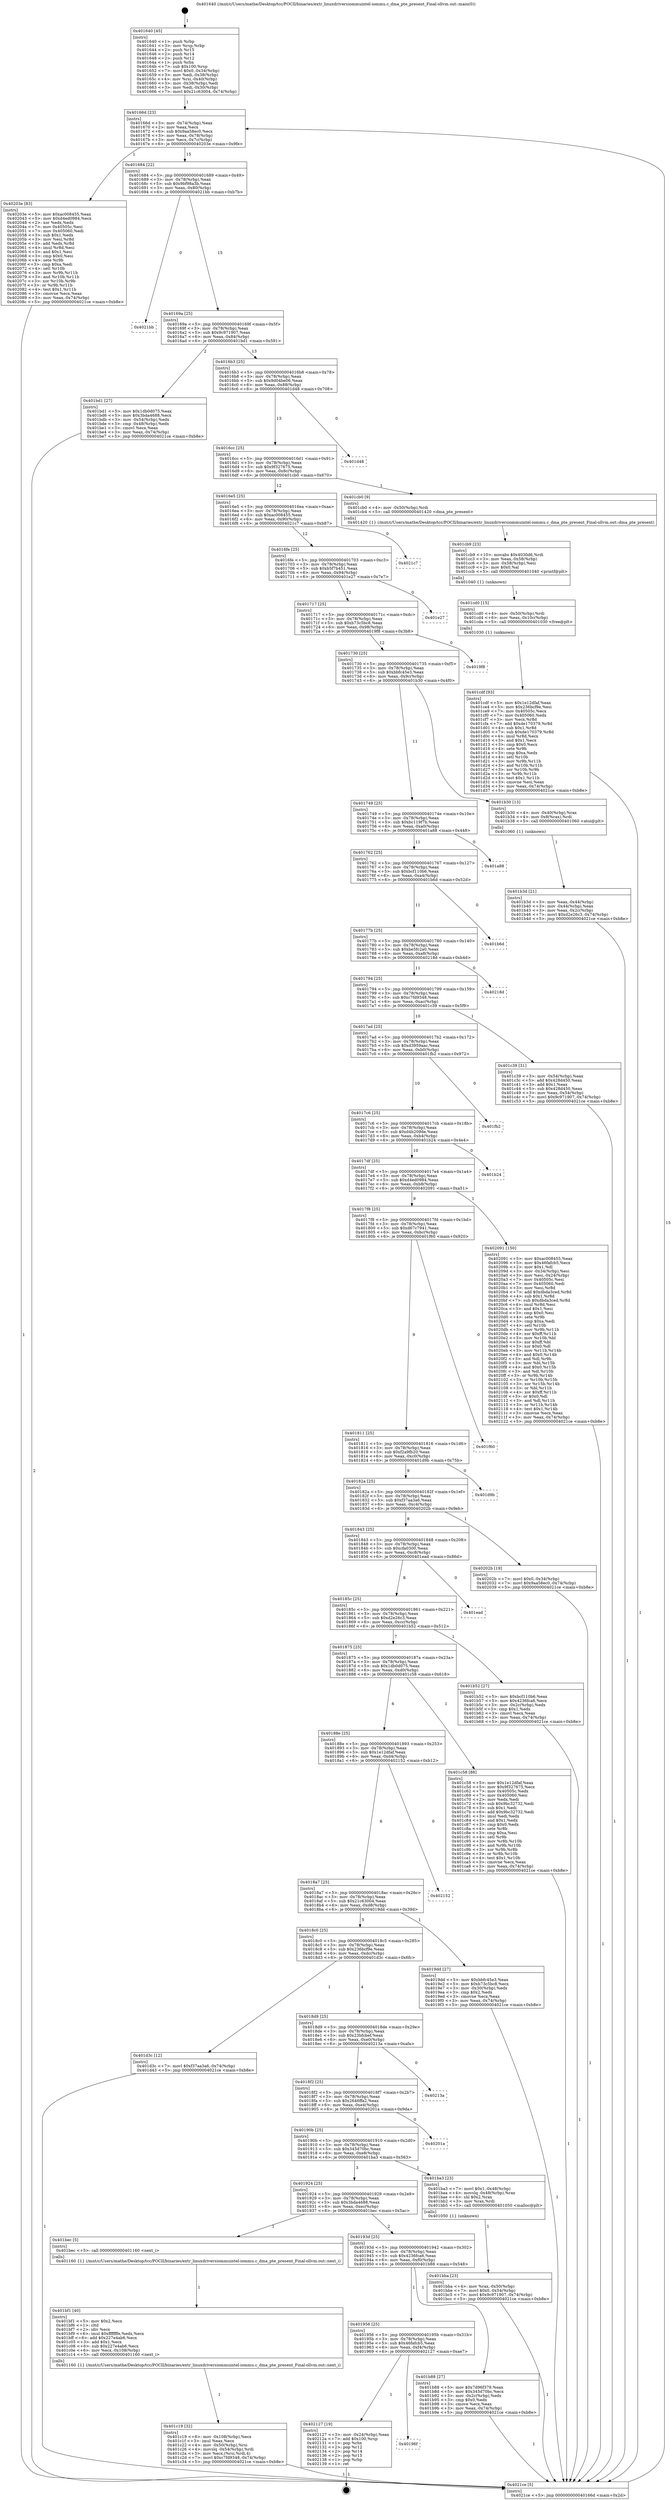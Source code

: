 digraph "0x401640" {
  label = "0x401640 (/mnt/c/Users/mathe/Desktop/tcc/POCII/binaries/extr_linuxdriversiommuintel-iommu.c_dma_pte_present_Final-ollvm.out::main(0))"
  labelloc = "t"
  node[shape=record]

  Entry [label="",width=0.3,height=0.3,shape=circle,fillcolor=black,style=filled]
  "0x40166d" [label="{
     0x40166d [23]\l
     | [instrs]\l
     &nbsp;&nbsp;0x40166d \<+3\>: mov -0x74(%rbp),%eax\l
     &nbsp;&nbsp;0x401670 \<+2\>: mov %eax,%ecx\l
     &nbsp;&nbsp;0x401672 \<+6\>: sub $0x9aa58ec0,%ecx\l
     &nbsp;&nbsp;0x401678 \<+3\>: mov %eax,-0x78(%rbp)\l
     &nbsp;&nbsp;0x40167b \<+3\>: mov %ecx,-0x7c(%rbp)\l
     &nbsp;&nbsp;0x40167e \<+6\>: je 000000000040203e \<main+0x9fe\>\l
  }"]
  "0x40203e" [label="{
     0x40203e [83]\l
     | [instrs]\l
     &nbsp;&nbsp;0x40203e \<+5\>: mov $0xac008455,%eax\l
     &nbsp;&nbsp;0x402043 \<+5\>: mov $0xd4ed0984,%ecx\l
     &nbsp;&nbsp;0x402048 \<+2\>: xor %edx,%edx\l
     &nbsp;&nbsp;0x40204a \<+7\>: mov 0x40505c,%esi\l
     &nbsp;&nbsp;0x402051 \<+7\>: mov 0x405060,%edi\l
     &nbsp;&nbsp;0x402058 \<+3\>: sub $0x1,%edx\l
     &nbsp;&nbsp;0x40205b \<+3\>: mov %esi,%r8d\l
     &nbsp;&nbsp;0x40205e \<+3\>: add %edx,%r8d\l
     &nbsp;&nbsp;0x402061 \<+4\>: imul %r8d,%esi\l
     &nbsp;&nbsp;0x402065 \<+3\>: and $0x1,%esi\l
     &nbsp;&nbsp;0x402068 \<+3\>: cmp $0x0,%esi\l
     &nbsp;&nbsp;0x40206b \<+4\>: sete %r9b\l
     &nbsp;&nbsp;0x40206f \<+3\>: cmp $0xa,%edi\l
     &nbsp;&nbsp;0x402072 \<+4\>: setl %r10b\l
     &nbsp;&nbsp;0x402076 \<+3\>: mov %r9b,%r11b\l
     &nbsp;&nbsp;0x402079 \<+3\>: and %r10b,%r11b\l
     &nbsp;&nbsp;0x40207c \<+3\>: xor %r10b,%r9b\l
     &nbsp;&nbsp;0x40207f \<+3\>: or %r9b,%r11b\l
     &nbsp;&nbsp;0x402082 \<+4\>: test $0x1,%r11b\l
     &nbsp;&nbsp;0x402086 \<+3\>: cmovne %ecx,%eax\l
     &nbsp;&nbsp;0x402089 \<+3\>: mov %eax,-0x74(%rbp)\l
     &nbsp;&nbsp;0x40208c \<+5\>: jmp 00000000004021ce \<main+0xb8e\>\l
  }"]
  "0x401684" [label="{
     0x401684 [22]\l
     | [instrs]\l
     &nbsp;&nbsp;0x401684 \<+5\>: jmp 0000000000401689 \<main+0x49\>\l
     &nbsp;&nbsp;0x401689 \<+3\>: mov -0x78(%rbp),%eax\l
     &nbsp;&nbsp;0x40168c \<+5\>: sub $0x9bf98a3b,%eax\l
     &nbsp;&nbsp;0x401691 \<+3\>: mov %eax,-0x80(%rbp)\l
     &nbsp;&nbsp;0x401694 \<+6\>: je 00000000004021bb \<main+0xb7b\>\l
  }"]
  Exit [label="",width=0.3,height=0.3,shape=circle,fillcolor=black,style=filled,peripheries=2]
  "0x4021bb" [label="{
     0x4021bb\l
  }", style=dashed]
  "0x40169a" [label="{
     0x40169a [25]\l
     | [instrs]\l
     &nbsp;&nbsp;0x40169a \<+5\>: jmp 000000000040169f \<main+0x5f\>\l
     &nbsp;&nbsp;0x40169f \<+3\>: mov -0x78(%rbp),%eax\l
     &nbsp;&nbsp;0x4016a2 \<+5\>: sub $0x9c971907,%eax\l
     &nbsp;&nbsp;0x4016a7 \<+6\>: mov %eax,-0x84(%rbp)\l
     &nbsp;&nbsp;0x4016ad \<+6\>: je 0000000000401bd1 \<main+0x591\>\l
  }"]
  "0x40196f" [label="{
     0x40196f\l
  }", style=dashed]
  "0x401bd1" [label="{
     0x401bd1 [27]\l
     | [instrs]\l
     &nbsp;&nbsp;0x401bd1 \<+5\>: mov $0x1db0d075,%eax\l
     &nbsp;&nbsp;0x401bd6 \<+5\>: mov $0x3bda4688,%ecx\l
     &nbsp;&nbsp;0x401bdb \<+3\>: mov -0x54(%rbp),%edx\l
     &nbsp;&nbsp;0x401bde \<+3\>: cmp -0x48(%rbp),%edx\l
     &nbsp;&nbsp;0x401be1 \<+3\>: cmovl %ecx,%eax\l
     &nbsp;&nbsp;0x401be4 \<+3\>: mov %eax,-0x74(%rbp)\l
     &nbsp;&nbsp;0x401be7 \<+5\>: jmp 00000000004021ce \<main+0xb8e\>\l
  }"]
  "0x4016b3" [label="{
     0x4016b3 [25]\l
     | [instrs]\l
     &nbsp;&nbsp;0x4016b3 \<+5\>: jmp 00000000004016b8 \<main+0x78\>\l
     &nbsp;&nbsp;0x4016b8 \<+3\>: mov -0x78(%rbp),%eax\l
     &nbsp;&nbsp;0x4016bb \<+5\>: sub $0x9d04be06,%eax\l
     &nbsp;&nbsp;0x4016c0 \<+6\>: mov %eax,-0x88(%rbp)\l
     &nbsp;&nbsp;0x4016c6 \<+6\>: je 0000000000401d48 \<main+0x708\>\l
  }"]
  "0x402127" [label="{
     0x402127 [19]\l
     | [instrs]\l
     &nbsp;&nbsp;0x402127 \<+3\>: mov -0x24(%rbp),%eax\l
     &nbsp;&nbsp;0x40212a \<+7\>: add $0x100,%rsp\l
     &nbsp;&nbsp;0x402131 \<+1\>: pop %rbx\l
     &nbsp;&nbsp;0x402132 \<+2\>: pop %r12\l
     &nbsp;&nbsp;0x402134 \<+2\>: pop %r14\l
     &nbsp;&nbsp;0x402136 \<+2\>: pop %r15\l
     &nbsp;&nbsp;0x402138 \<+1\>: pop %rbp\l
     &nbsp;&nbsp;0x402139 \<+1\>: ret\l
  }"]
  "0x401d48" [label="{
     0x401d48\l
  }", style=dashed]
  "0x4016cc" [label="{
     0x4016cc [25]\l
     | [instrs]\l
     &nbsp;&nbsp;0x4016cc \<+5\>: jmp 00000000004016d1 \<main+0x91\>\l
     &nbsp;&nbsp;0x4016d1 \<+3\>: mov -0x78(%rbp),%eax\l
     &nbsp;&nbsp;0x4016d4 \<+5\>: sub $0x9f327675,%eax\l
     &nbsp;&nbsp;0x4016d9 \<+6\>: mov %eax,-0x8c(%rbp)\l
     &nbsp;&nbsp;0x4016df \<+6\>: je 0000000000401cb0 \<main+0x670\>\l
  }"]
  "0x401cdf" [label="{
     0x401cdf [93]\l
     | [instrs]\l
     &nbsp;&nbsp;0x401cdf \<+5\>: mov $0x1e12dfaf,%eax\l
     &nbsp;&nbsp;0x401ce4 \<+5\>: mov $0x236bcf9e,%esi\l
     &nbsp;&nbsp;0x401ce9 \<+7\>: mov 0x40505c,%ecx\l
     &nbsp;&nbsp;0x401cf0 \<+7\>: mov 0x405060,%edx\l
     &nbsp;&nbsp;0x401cf7 \<+3\>: mov %ecx,%r8d\l
     &nbsp;&nbsp;0x401cfa \<+7\>: add $0xde170379,%r8d\l
     &nbsp;&nbsp;0x401d01 \<+4\>: sub $0x1,%r8d\l
     &nbsp;&nbsp;0x401d05 \<+7\>: sub $0xde170379,%r8d\l
     &nbsp;&nbsp;0x401d0c \<+4\>: imul %r8d,%ecx\l
     &nbsp;&nbsp;0x401d10 \<+3\>: and $0x1,%ecx\l
     &nbsp;&nbsp;0x401d13 \<+3\>: cmp $0x0,%ecx\l
     &nbsp;&nbsp;0x401d16 \<+4\>: sete %r9b\l
     &nbsp;&nbsp;0x401d1a \<+3\>: cmp $0xa,%edx\l
     &nbsp;&nbsp;0x401d1d \<+4\>: setl %r10b\l
     &nbsp;&nbsp;0x401d21 \<+3\>: mov %r9b,%r11b\l
     &nbsp;&nbsp;0x401d24 \<+3\>: and %r10b,%r11b\l
     &nbsp;&nbsp;0x401d27 \<+3\>: xor %r10b,%r9b\l
     &nbsp;&nbsp;0x401d2a \<+3\>: or %r9b,%r11b\l
     &nbsp;&nbsp;0x401d2d \<+4\>: test $0x1,%r11b\l
     &nbsp;&nbsp;0x401d31 \<+3\>: cmovne %esi,%eax\l
     &nbsp;&nbsp;0x401d34 \<+3\>: mov %eax,-0x74(%rbp)\l
     &nbsp;&nbsp;0x401d37 \<+5\>: jmp 00000000004021ce \<main+0xb8e\>\l
  }"]
  "0x401cb0" [label="{
     0x401cb0 [9]\l
     | [instrs]\l
     &nbsp;&nbsp;0x401cb0 \<+4\>: mov -0x50(%rbp),%rdi\l
     &nbsp;&nbsp;0x401cb4 \<+5\>: call 0000000000401420 \<dma_pte_present\>\l
     | [calls]\l
     &nbsp;&nbsp;0x401420 \{1\} (/mnt/c/Users/mathe/Desktop/tcc/POCII/binaries/extr_linuxdriversiommuintel-iommu.c_dma_pte_present_Final-ollvm.out::dma_pte_present)\l
  }"]
  "0x4016e5" [label="{
     0x4016e5 [25]\l
     | [instrs]\l
     &nbsp;&nbsp;0x4016e5 \<+5\>: jmp 00000000004016ea \<main+0xaa\>\l
     &nbsp;&nbsp;0x4016ea \<+3\>: mov -0x78(%rbp),%eax\l
     &nbsp;&nbsp;0x4016ed \<+5\>: sub $0xac008455,%eax\l
     &nbsp;&nbsp;0x4016f2 \<+6\>: mov %eax,-0x90(%rbp)\l
     &nbsp;&nbsp;0x4016f8 \<+6\>: je 00000000004021c7 \<main+0xb87\>\l
  }"]
  "0x401cd0" [label="{
     0x401cd0 [15]\l
     | [instrs]\l
     &nbsp;&nbsp;0x401cd0 \<+4\>: mov -0x50(%rbp),%rdi\l
     &nbsp;&nbsp;0x401cd4 \<+6\>: mov %eax,-0x10c(%rbp)\l
     &nbsp;&nbsp;0x401cda \<+5\>: call 0000000000401030 \<free@plt\>\l
     | [calls]\l
     &nbsp;&nbsp;0x401030 \{1\} (unknown)\l
  }"]
  "0x4021c7" [label="{
     0x4021c7\l
  }", style=dashed]
  "0x4016fe" [label="{
     0x4016fe [25]\l
     | [instrs]\l
     &nbsp;&nbsp;0x4016fe \<+5\>: jmp 0000000000401703 \<main+0xc3\>\l
     &nbsp;&nbsp;0x401703 \<+3\>: mov -0x78(%rbp),%eax\l
     &nbsp;&nbsp;0x401706 \<+5\>: sub $0xb5f7b451,%eax\l
     &nbsp;&nbsp;0x40170b \<+6\>: mov %eax,-0x94(%rbp)\l
     &nbsp;&nbsp;0x401711 \<+6\>: je 0000000000401e27 \<main+0x7e7\>\l
  }"]
  "0x401cb9" [label="{
     0x401cb9 [23]\l
     | [instrs]\l
     &nbsp;&nbsp;0x401cb9 \<+10\>: movabs $0x4030d6,%rdi\l
     &nbsp;&nbsp;0x401cc3 \<+3\>: mov %eax,-0x58(%rbp)\l
     &nbsp;&nbsp;0x401cc6 \<+3\>: mov -0x58(%rbp),%esi\l
     &nbsp;&nbsp;0x401cc9 \<+2\>: mov $0x0,%al\l
     &nbsp;&nbsp;0x401ccb \<+5\>: call 0000000000401040 \<printf@plt\>\l
     | [calls]\l
     &nbsp;&nbsp;0x401040 \{1\} (unknown)\l
  }"]
  "0x401e27" [label="{
     0x401e27\l
  }", style=dashed]
  "0x401717" [label="{
     0x401717 [25]\l
     | [instrs]\l
     &nbsp;&nbsp;0x401717 \<+5\>: jmp 000000000040171c \<main+0xdc\>\l
     &nbsp;&nbsp;0x40171c \<+3\>: mov -0x78(%rbp),%eax\l
     &nbsp;&nbsp;0x40171f \<+5\>: sub $0xb73c5bc8,%eax\l
     &nbsp;&nbsp;0x401724 \<+6\>: mov %eax,-0x98(%rbp)\l
     &nbsp;&nbsp;0x40172a \<+6\>: je 00000000004019f8 \<main+0x3b8\>\l
  }"]
  "0x401c19" [label="{
     0x401c19 [32]\l
     | [instrs]\l
     &nbsp;&nbsp;0x401c19 \<+6\>: mov -0x108(%rbp),%ecx\l
     &nbsp;&nbsp;0x401c1f \<+3\>: imul %eax,%ecx\l
     &nbsp;&nbsp;0x401c22 \<+4\>: mov -0x50(%rbp),%rsi\l
     &nbsp;&nbsp;0x401c26 \<+4\>: movslq -0x54(%rbp),%rdi\l
     &nbsp;&nbsp;0x401c2a \<+3\>: mov %ecx,(%rsi,%rdi,4)\l
     &nbsp;&nbsp;0x401c2d \<+7\>: movl $0xc7fd9348,-0x74(%rbp)\l
     &nbsp;&nbsp;0x401c34 \<+5\>: jmp 00000000004021ce \<main+0xb8e\>\l
  }"]
  "0x4019f8" [label="{
     0x4019f8\l
  }", style=dashed]
  "0x401730" [label="{
     0x401730 [25]\l
     | [instrs]\l
     &nbsp;&nbsp;0x401730 \<+5\>: jmp 0000000000401735 \<main+0xf5\>\l
     &nbsp;&nbsp;0x401735 \<+3\>: mov -0x78(%rbp),%eax\l
     &nbsp;&nbsp;0x401738 \<+5\>: sub $0xbbfc45e3,%eax\l
     &nbsp;&nbsp;0x40173d \<+6\>: mov %eax,-0x9c(%rbp)\l
     &nbsp;&nbsp;0x401743 \<+6\>: je 0000000000401b30 \<main+0x4f0\>\l
  }"]
  "0x401bf1" [label="{
     0x401bf1 [40]\l
     | [instrs]\l
     &nbsp;&nbsp;0x401bf1 \<+5\>: mov $0x2,%ecx\l
     &nbsp;&nbsp;0x401bf6 \<+1\>: cltd\l
     &nbsp;&nbsp;0x401bf7 \<+2\>: idiv %ecx\l
     &nbsp;&nbsp;0x401bf9 \<+6\>: imul $0xfffffffe,%edx,%ecx\l
     &nbsp;&nbsp;0x401bff \<+6\>: add $0x227e4ab6,%ecx\l
     &nbsp;&nbsp;0x401c05 \<+3\>: add $0x1,%ecx\l
     &nbsp;&nbsp;0x401c08 \<+6\>: sub $0x227e4ab6,%ecx\l
     &nbsp;&nbsp;0x401c0e \<+6\>: mov %ecx,-0x108(%rbp)\l
     &nbsp;&nbsp;0x401c14 \<+5\>: call 0000000000401160 \<next_i\>\l
     | [calls]\l
     &nbsp;&nbsp;0x401160 \{1\} (/mnt/c/Users/mathe/Desktop/tcc/POCII/binaries/extr_linuxdriversiommuintel-iommu.c_dma_pte_present_Final-ollvm.out::next_i)\l
  }"]
  "0x401b30" [label="{
     0x401b30 [13]\l
     | [instrs]\l
     &nbsp;&nbsp;0x401b30 \<+4\>: mov -0x40(%rbp),%rax\l
     &nbsp;&nbsp;0x401b34 \<+4\>: mov 0x8(%rax),%rdi\l
     &nbsp;&nbsp;0x401b38 \<+5\>: call 0000000000401060 \<atoi@plt\>\l
     | [calls]\l
     &nbsp;&nbsp;0x401060 \{1\} (unknown)\l
  }"]
  "0x401749" [label="{
     0x401749 [25]\l
     | [instrs]\l
     &nbsp;&nbsp;0x401749 \<+5\>: jmp 000000000040174e \<main+0x10e\>\l
     &nbsp;&nbsp;0x40174e \<+3\>: mov -0x78(%rbp),%eax\l
     &nbsp;&nbsp;0x401751 \<+5\>: sub $0xbc119f7b,%eax\l
     &nbsp;&nbsp;0x401756 \<+6\>: mov %eax,-0xa0(%rbp)\l
     &nbsp;&nbsp;0x40175c \<+6\>: je 0000000000401a88 \<main+0x448\>\l
  }"]
  "0x401bba" [label="{
     0x401bba [23]\l
     | [instrs]\l
     &nbsp;&nbsp;0x401bba \<+4\>: mov %rax,-0x50(%rbp)\l
     &nbsp;&nbsp;0x401bbe \<+7\>: movl $0x0,-0x54(%rbp)\l
     &nbsp;&nbsp;0x401bc5 \<+7\>: movl $0x9c971907,-0x74(%rbp)\l
     &nbsp;&nbsp;0x401bcc \<+5\>: jmp 00000000004021ce \<main+0xb8e\>\l
  }"]
  "0x401a88" [label="{
     0x401a88\l
  }", style=dashed]
  "0x401762" [label="{
     0x401762 [25]\l
     | [instrs]\l
     &nbsp;&nbsp;0x401762 \<+5\>: jmp 0000000000401767 \<main+0x127\>\l
     &nbsp;&nbsp;0x401767 \<+3\>: mov -0x78(%rbp),%eax\l
     &nbsp;&nbsp;0x40176a \<+5\>: sub $0xbcf110b6,%eax\l
     &nbsp;&nbsp;0x40176f \<+6\>: mov %eax,-0xa4(%rbp)\l
     &nbsp;&nbsp;0x401775 \<+6\>: je 0000000000401b6d \<main+0x52d\>\l
  }"]
  "0x401956" [label="{
     0x401956 [25]\l
     | [instrs]\l
     &nbsp;&nbsp;0x401956 \<+5\>: jmp 000000000040195b \<main+0x31b\>\l
     &nbsp;&nbsp;0x40195b \<+3\>: mov -0x78(%rbp),%eax\l
     &nbsp;&nbsp;0x40195e \<+5\>: sub $0x46fafcb5,%eax\l
     &nbsp;&nbsp;0x401963 \<+6\>: mov %eax,-0xf4(%rbp)\l
     &nbsp;&nbsp;0x401969 \<+6\>: je 0000000000402127 \<main+0xae7\>\l
  }"]
  "0x401b6d" [label="{
     0x401b6d\l
  }", style=dashed]
  "0x40177b" [label="{
     0x40177b [25]\l
     | [instrs]\l
     &nbsp;&nbsp;0x40177b \<+5\>: jmp 0000000000401780 \<main+0x140\>\l
     &nbsp;&nbsp;0x401780 \<+3\>: mov -0x78(%rbp),%eax\l
     &nbsp;&nbsp;0x401783 \<+5\>: sub $0xbe5fc2a0,%eax\l
     &nbsp;&nbsp;0x401788 \<+6\>: mov %eax,-0xa8(%rbp)\l
     &nbsp;&nbsp;0x40178e \<+6\>: je 000000000040218d \<main+0xb4d\>\l
  }"]
  "0x401b88" [label="{
     0x401b88 [27]\l
     | [instrs]\l
     &nbsp;&nbsp;0x401b88 \<+5\>: mov $0x7d96f379,%eax\l
     &nbsp;&nbsp;0x401b8d \<+5\>: mov $0x345d70bc,%ecx\l
     &nbsp;&nbsp;0x401b92 \<+3\>: mov -0x2c(%rbp),%edx\l
     &nbsp;&nbsp;0x401b95 \<+3\>: cmp $0x0,%edx\l
     &nbsp;&nbsp;0x401b98 \<+3\>: cmove %ecx,%eax\l
     &nbsp;&nbsp;0x401b9b \<+3\>: mov %eax,-0x74(%rbp)\l
     &nbsp;&nbsp;0x401b9e \<+5\>: jmp 00000000004021ce \<main+0xb8e\>\l
  }"]
  "0x40218d" [label="{
     0x40218d\l
  }", style=dashed]
  "0x401794" [label="{
     0x401794 [25]\l
     | [instrs]\l
     &nbsp;&nbsp;0x401794 \<+5\>: jmp 0000000000401799 \<main+0x159\>\l
     &nbsp;&nbsp;0x401799 \<+3\>: mov -0x78(%rbp),%eax\l
     &nbsp;&nbsp;0x40179c \<+5\>: sub $0xc7fd9348,%eax\l
     &nbsp;&nbsp;0x4017a1 \<+6\>: mov %eax,-0xac(%rbp)\l
     &nbsp;&nbsp;0x4017a7 \<+6\>: je 0000000000401c39 \<main+0x5f9\>\l
  }"]
  "0x40193d" [label="{
     0x40193d [25]\l
     | [instrs]\l
     &nbsp;&nbsp;0x40193d \<+5\>: jmp 0000000000401942 \<main+0x302\>\l
     &nbsp;&nbsp;0x401942 \<+3\>: mov -0x78(%rbp),%eax\l
     &nbsp;&nbsp;0x401945 \<+5\>: sub $0x4236fca6,%eax\l
     &nbsp;&nbsp;0x40194a \<+6\>: mov %eax,-0xf0(%rbp)\l
     &nbsp;&nbsp;0x401950 \<+6\>: je 0000000000401b88 \<main+0x548\>\l
  }"]
  "0x401c39" [label="{
     0x401c39 [31]\l
     | [instrs]\l
     &nbsp;&nbsp;0x401c39 \<+3\>: mov -0x54(%rbp),%eax\l
     &nbsp;&nbsp;0x401c3c \<+5\>: add $0x428d450,%eax\l
     &nbsp;&nbsp;0x401c41 \<+3\>: add $0x1,%eax\l
     &nbsp;&nbsp;0x401c44 \<+5\>: sub $0x428d450,%eax\l
     &nbsp;&nbsp;0x401c49 \<+3\>: mov %eax,-0x54(%rbp)\l
     &nbsp;&nbsp;0x401c4c \<+7\>: movl $0x9c971907,-0x74(%rbp)\l
     &nbsp;&nbsp;0x401c53 \<+5\>: jmp 00000000004021ce \<main+0xb8e\>\l
  }"]
  "0x4017ad" [label="{
     0x4017ad [25]\l
     | [instrs]\l
     &nbsp;&nbsp;0x4017ad \<+5\>: jmp 00000000004017b2 \<main+0x172\>\l
     &nbsp;&nbsp;0x4017b2 \<+3\>: mov -0x78(%rbp),%eax\l
     &nbsp;&nbsp;0x4017b5 \<+5\>: sub $0xd3959aac,%eax\l
     &nbsp;&nbsp;0x4017ba \<+6\>: mov %eax,-0xb0(%rbp)\l
     &nbsp;&nbsp;0x4017c0 \<+6\>: je 0000000000401fb2 \<main+0x972\>\l
  }"]
  "0x401bec" [label="{
     0x401bec [5]\l
     | [instrs]\l
     &nbsp;&nbsp;0x401bec \<+5\>: call 0000000000401160 \<next_i\>\l
     | [calls]\l
     &nbsp;&nbsp;0x401160 \{1\} (/mnt/c/Users/mathe/Desktop/tcc/POCII/binaries/extr_linuxdriversiommuintel-iommu.c_dma_pte_present_Final-ollvm.out::next_i)\l
  }"]
  "0x401fb2" [label="{
     0x401fb2\l
  }", style=dashed]
  "0x4017c6" [label="{
     0x4017c6 [25]\l
     | [instrs]\l
     &nbsp;&nbsp;0x4017c6 \<+5\>: jmp 00000000004017cb \<main+0x18b\>\l
     &nbsp;&nbsp;0x4017cb \<+3\>: mov -0x78(%rbp),%eax\l
     &nbsp;&nbsp;0x4017ce \<+5\>: sub $0xd4b209de,%eax\l
     &nbsp;&nbsp;0x4017d3 \<+6\>: mov %eax,-0xb4(%rbp)\l
     &nbsp;&nbsp;0x4017d9 \<+6\>: je 0000000000401b24 \<main+0x4e4\>\l
  }"]
  "0x401924" [label="{
     0x401924 [25]\l
     | [instrs]\l
     &nbsp;&nbsp;0x401924 \<+5\>: jmp 0000000000401929 \<main+0x2e9\>\l
     &nbsp;&nbsp;0x401929 \<+3\>: mov -0x78(%rbp),%eax\l
     &nbsp;&nbsp;0x40192c \<+5\>: sub $0x3bda4688,%eax\l
     &nbsp;&nbsp;0x401931 \<+6\>: mov %eax,-0xec(%rbp)\l
     &nbsp;&nbsp;0x401937 \<+6\>: je 0000000000401bec \<main+0x5ac\>\l
  }"]
  "0x401b24" [label="{
     0x401b24\l
  }", style=dashed]
  "0x4017df" [label="{
     0x4017df [25]\l
     | [instrs]\l
     &nbsp;&nbsp;0x4017df \<+5\>: jmp 00000000004017e4 \<main+0x1a4\>\l
     &nbsp;&nbsp;0x4017e4 \<+3\>: mov -0x78(%rbp),%eax\l
     &nbsp;&nbsp;0x4017e7 \<+5\>: sub $0xd4ed0984,%eax\l
     &nbsp;&nbsp;0x4017ec \<+6\>: mov %eax,-0xb8(%rbp)\l
     &nbsp;&nbsp;0x4017f2 \<+6\>: je 0000000000402091 \<main+0xa51\>\l
  }"]
  "0x401ba3" [label="{
     0x401ba3 [23]\l
     | [instrs]\l
     &nbsp;&nbsp;0x401ba3 \<+7\>: movl $0x1,-0x48(%rbp)\l
     &nbsp;&nbsp;0x401baa \<+4\>: movslq -0x48(%rbp),%rax\l
     &nbsp;&nbsp;0x401bae \<+4\>: shl $0x2,%rax\l
     &nbsp;&nbsp;0x401bb2 \<+3\>: mov %rax,%rdi\l
     &nbsp;&nbsp;0x401bb5 \<+5\>: call 0000000000401050 \<malloc@plt\>\l
     | [calls]\l
     &nbsp;&nbsp;0x401050 \{1\} (unknown)\l
  }"]
  "0x402091" [label="{
     0x402091 [150]\l
     | [instrs]\l
     &nbsp;&nbsp;0x402091 \<+5\>: mov $0xac008455,%eax\l
     &nbsp;&nbsp;0x402096 \<+5\>: mov $0x46fafcb5,%ecx\l
     &nbsp;&nbsp;0x40209b \<+2\>: mov $0x1,%dl\l
     &nbsp;&nbsp;0x40209d \<+3\>: mov -0x34(%rbp),%esi\l
     &nbsp;&nbsp;0x4020a0 \<+3\>: mov %esi,-0x24(%rbp)\l
     &nbsp;&nbsp;0x4020a3 \<+7\>: mov 0x40505c,%esi\l
     &nbsp;&nbsp;0x4020aa \<+7\>: mov 0x405060,%edi\l
     &nbsp;&nbsp;0x4020b1 \<+3\>: mov %esi,%r8d\l
     &nbsp;&nbsp;0x4020b4 \<+7\>: add $0xdbda3ced,%r8d\l
     &nbsp;&nbsp;0x4020bb \<+4\>: sub $0x1,%r8d\l
     &nbsp;&nbsp;0x4020bf \<+7\>: sub $0xdbda3ced,%r8d\l
     &nbsp;&nbsp;0x4020c6 \<+4\>: imul %r8d,%esi\l
     &nbsp;&nbsp;0x4020ca \<+3\>: and $0x1,%esi\l
     &nbsp;&nbsp;0x4020cd \<+3\>: cmp $0x0,%esi\l
     &nbsp;&nbsp;0x4020d0 \<+4\>: sete %r9b\l
     &nbsp;&nbsp;0x4020d4 \<+3\>: cmp $0xa,%edi\l
     &nbsp;&nbsp;0x4020d7 \<+4\>: setl %r10b\l
     &nbsp;&nbsp;0x4020db \<+3\>: mov %r9b,%r11b\l
     &nbsp;&nbsp;0x4020de \<+4\>: xor $0xff,%r11b\l
     &nbsp;&nbsp;0x4020e2 \<+3\>: mov %r10b,%bl\l
     &nbsp;&nbsp;0x4020e5 \<+3\>: xor $0xff,%bl\l
     &nbsp;&nbsp;0x4020e8 \<+3\>: xor $0x0,%dl\l
     &nbsp;&nbsp;0x4020eb \<+3\>: mov %r11b,%r14b\l
     &nbsp;&nbsp;0x4020ee \<+4\>: and $0x0,%r14b\l
     &nbsp;&nbsp;0x4020f2 \<+3\>: and %dl,%r9b\l
     &nbsp;&nbsp;0x4020f5 \<+3\>: mov %bl,%r15b\l
     &nbsp;&nbsp;0x4020f8 \<+4\>: and $0x0,%r15b\l
     &nbsp;&nbsp;0x4020fc \<+3\>: and %dl,%r10b\l
     &nbsp;&nbsp;0x4020ff \<+3\>: or %r9b,%r14b\l
     &nbsp;&nbsp;0x402102 \<+3\>: or %r10b,%r15b\l
     &nbsp;&nbsp;0x402105 \<+3\>: xor %r15b,%r14b\l
     &nbsp;&nbsp;0x402108 \<+3\>: or %bl,%r11b\l
     &nbsp;&nbsp;0x40210b \<+4\>: xor $0xff,%r11b\l
     &nbsp;&nbsp;0x40210f \<+3\>: or $0x0,%dl\l
     &nbsp;&nbsp;0x402112 \<+3\>: and %dl,%r11b\l
     &nbsp;&nbsp;0x402115 \<+3\>: or %r11b,%r14b\l
     &nbsp;&nbsp;0x402118 \<+4\>: test $0x1,%r14b\l
     &nbsp;&nbsp;0x40211c \<+3\>: cmovne %ecx,%eax\l
     &nbsp;&nbsp;0x40211f \<+3\>: mov %eax,-0x74(%rbp)\l
     &nbsp;&nbsp;0x402122 \<+5\>: jmp 00000000004021ce \<main+0xb8e\>\l
  }"]
  "0x4017f8" [label="{
     0x4017f8 [25]\l
     | [instrs]\l
     &nbsp;&nbsp;0x4017f8 \<+5\>: jmp 00000000004017fd \<main+0x1bd\>\l
     &nbsp;&nbsp;0x4017fd \<+3\>: mov -0x78(%rbp),%eax\l
     &nbsp;&nbsp;0x401800 \<+5\>: sub $0xd67c7941,%eax\l
     &nbsp;&nbsp;0x401805 \<+6\>: mov %eax,-0xbc(%rbp)\l
     &nbsp;&nbsp;0x40180b \<+6\>: je 0000000000401f60 \<main+0x920\>\l
  }"]
  "0x40190b" [label="{
     0x40190b [25]\l
     | [instrs]\l
     &nbsp;&nbsp;0x40190b \<+5\>: jmp 0000000000401910 \<main+0x2d0\>\l
     &nbsp;&nbsp;0x401910 \<+3\>: mov -0x78(%rbp),%eax\l
     &nbsp;&nbsp;0x401913 \<+5\>: sub $0x345d70bc,%eax\l
     &nbsp;&nbsp;0x401918 \<+6\>: mov %eax,-0xe8(%rbp)\l
     &nbsp;&nbsp;0x40191e \<+6\>: je 0000000000401ba3 \<main+0x563\>\l
  }"]
  "0x401f60" [label="{
     0x401f60\l
  }", style=dashed]
  "0x401811" [label="{
     0x401811 [25]\l
     | [instrs]\l
     &nbsp;&nbsp;0x401811 \<+5\>: jmp 0000000000401816 \<main+0x1d6\>\l
     &nbsp;&nbsp;0x401816 \<+3\>: mov -0x78(%rbp),%eax\l
     &nbsp;&nbsp;0x401819 \<+5\>: sub $0xf2a9fb20,%eax\l
     &nbsp;&nbsp;0x40181e \<+6\>: mov %eax,-0xc0(%rbp)\l
     &nbsp;&nbsp;0x401824 \<+6\>: je 0000000000401d9b \<main+0x75b\>\l
  }"]
  "0x40201a" [label="{
     0x40201a\l
  }", style=dashed]
  "0x401d9b" [label="{
     0x401d9b\l
  }", style=dashed]
  "0x40182a" [label="{
     0x40182a [25]\l
     | [instrs]\l
     &nbsp;&nbsp;0x40182a \<+5\>: jmp 000000000040182f \<main+0x1ef\>\l
     &nbsp;&nbsp;0x40182f \<+3\>: mov -0x78(%rbp),%eax\l
     &nbsp;&nbsp;0x401832 \<+5\>: sub $0xf37aa3a6,%eax\l
     &nbsp;&nbsp;0x401837 \<+6\>: mov %eax,-0xc4(%rbp)\l
     &nbsp;&nbsp;0x40183d \<+6\>: je 000000000040202b \<main+0x9eb\>\l
  }"]
  "0x4018f2" [label="{
     0x4018f2 [25]\l
     | [instrs]\l
     &nbsp;&nbsp;0x4018f2 \<+5\>: jmp 00000000004018f7 \<main+0x2b7\>\l
     &nbsp;&nbsp;0x4018f7 \<+3\>: mov -0x78(%rbp),%eax\l
     &nbsp;&nbsp;0x4018fa \<+5\>: sub $0x2646ffa2,%eax\l
     &nbsp;&nbsp;0x4018ff \<+6\>: mov %eax,-0xe4(%rbp)\l
     &nbsp;&nbsp;0x401905 \<+6\>: je 000000000040201a \<main+0x9da\>\l
  }"]
  "0x40202b" [label="{
     0x40202b [19]\l
     | [instrs]\l
     &nbsp;&nbsp;0x40202b \<+7\>: movl $0x0,-0x34(%rbp)\l
     &nbsp;&nbsp;0x402032 \<+7\>: movl $0x9aa58ec0,-0x74(%rbp)\l
     &nbsp;&nbsp;0x402039 \<+5\>: jmp 00000000004021ce \<main+0xb8e\>\l
  }"]
  "0x401843" [label="{
     0x401843 [25]\l
     | [instrs]\l
     &nbsp;&nbsp;0x401843 \<+5\>: jmp 0000000000401848 \<main+0x208\>\l
     &nbsp;&nbsp;0x401848 \<+3\>: mov -0x78(%rbp),%eax\l
     &nbsp;&nbsp;0x40184b \<+5\>: sub $0xcfa0300,%eax\l
     &nbsp;&nbsp;0x401850 \<+6\>: mov %eax,-0xc8(%rbp)\l
     &nbsp;&nbsp;0x401856 \<+6\>: je 0000000000401ead \<main+0x86d\>\l
  }"]
  "0x40213a" [label="{
     0x40213a\l
  }", style=dashed]
  "0x401ead" [label="{
     0x401ead\l
  }", style=dashed]
  "0x40185c" [label="{
     0x40185c [25]\l
     | [instrs]\l
     &nbsp;&nbsp;0x40185c \<+5\>: jmp 0000000000401861 \<main+0x221\>\l
     &nbsp;&nbsp;0x401861 \<+3\>: mov -0x78(%rbp),%eax\l
     &nbsp;&nbsp;0x401864 \<+5\>: sub $0xd2e26c3,%eax\l
     &nbsp;&nbsp;0x401869 \<+6\>: mov %eax,-0xcc(%rbp)\l
     &nbsp;&nbsp;0x40186f \<+6\>: je 0000000000401b52 \<main+0x512\>\l
  }"]
  "0x4018d9" [label="{
     0x4018d9 [25]\l
     | [instrs]\l
     &nbsp;&nbsp;0x4018d9 \<+5\>: jmp 00000000004018de \<main+0x29e\>\l
     &nbsp;&nbsp;0x4018de \<+3\>: mov -0x78(%rbp),%eax\l
     &nbsp;&nbsp;0x4018e1 \<+5\>: sub $0x23bfcbef,%eax\l
     &nbsp;&nbsp;0x4018e6 \<+6\>: mov %eax,-0xe0(%rbp)\l
     &nbsp;&nbsp;0x4018ec \<+6\>: je 000000000040213a \<main+0xafa\>\l
  }"]
  "0x401b52" [label="{
     0x401b52 [27]\l
     | [instrs]\l
     &nbsp;&nbsp;0x401b52 \<+5\>: mov $0xbcf110b6,%eax\l
     &nbsp;&nbsp;0x401b57 \<+5\>: mov $0x4236fca6,%ecx\l
     &nbsp;&nbsp;0x401b5c \<+3\>: mov -0x2c(%rbp),%edx\l
     &nbsp;&nbsp;0x401b5f \<+3\>: cmp $0x1,%edx\l
     &nbsp;&nbsp;0x401b62 \<+3\>: cmovl %ecx,%eax\l
     &nbsp;&nbsp;0x401b65 \<+3\>: mov %eax,-0x74(%rbp)\l
     &nbsp;&nbsp;0x401b68 \<+5\>: jmp 00000000004021ce \<main+0xb8e\>\l
  }"]
  "0x401875" [label="{
     0x401875 [25]\l
     | [instrs]\l
     &nbsp;&nbsp;0x401875 \<+5\>: jmp 000000000040187a \<main+0x23a\>\l
     &nbsp;&nbsp;0x40187a \<+3\>: mov -0x78(%rbp),%eax\l
     &nbsp;&nbsp;0x40187d \<+5\>: sub $0x1db0d075,%eax\l
     &nbsp;&nbsp;0x401882 \<+6\>: mov %eax,-0xd0(%rbp)\l
     &nbsp;&nbsp;0x401888 \<+6\>: je 0000000000401c58 \<main+0x618\>\l
  }"]
  "0x401d3c" [label="{
     0x401d3c [12]\l
     | [instrs]\l
     &nbsp;&nbsp;0x401d3c \<+7\>: movl $0xf37aa3a6,-0x74(%rbp)\l
     &nbsp;&nbsp;0x401d43 \<+5\>: jmp 00000000004021ce \<main+0xb8e\>\l
  }"]
  "0x401c58" [label="{
     0x401c58 [88]\l
     | [instrs]\l
     &nbsp;&nbsp;0x401c58 \<+5\>: mov $0x1e12dfaf,%eax\l
     &nbsp;&nbsp;0x401c5d \<+5\>: mov $0x9f327675,%ecx\l
     &nbsp;&nbsp;0x401c62 \<+7\>: mov 0x40505c,%edx\l
     &nbsp;&nbsp;0x401c69 \<+7\>: mov 0x405060,%esi\l
     &nbsp;&nbsp;0x401c70 \<+2\>: mov %edx,%edi\l
     &nbsp;&nbsp;0x401c72 \<+6\>: sub $0x9bc32732,%edi\l
     &nbsp;&nbsp;0x401c78 \<+3\>: sub $0x1,%edi\l
     &nbsp;&nbsp;0x401c7b \<+6\>: add $0x9bc32732,%edi\l
     &nbsp;&nbsp;0x401c81 \<+3\>: imul %edi,%edx\l
     &nbsp;&nbsp;0x401c84 \<+3\>: and $0x1,%edx\l
     &nbsp;&nbsp;0x401c87 \<+3\>: cmp $0x0,%edx\l
     &nbsp;&nbsp;0x401c8a \<+4\>: sete %r8b\l
     &nbsp;&nbsp;0x401c8e \<+3\>: cmp $0xa,%esi\l
     &nbsp;&nbsp;0x401c91 \<+4\>: setl %r9b\l
     &nbsp;&nbsp;0x401c95 \<+3\>: mov %r8b,%r10b\l
     &nbsp;&nbsp;0x401c98 \<+3\>: and %r9b,%r10b\l
     &nbsp;&nbsp;0x401c9b \<+3\>: xor %r9b,%r8b\l
     &nbsp;&nbsp;0x401c9e \<+3\>: or %r8b,%r10b\l
     &nbsp;&nbsp;0x401ca1 \<+4\>: test $0x1,%r10b\l
     &nbsp;&nbsp;0x401ca5 \<+3\>: cmovne %ecx,%eax\l
     &nbsp;&nbsp;0x401ca8 \<+3\>: mov %eax,-0x74(%rbp)\l
     &nbsp;&nbsp;0x401cab \<+5\>: jmp 00000000004021ce \<main+0xb8e\>\l
  }"]
  "0x40188e" [label="{
     0x40188e [25]\l
     | [instrs]\l
     &nbsp;&nbsp;0x40188e \<+5\>: jmp 0000000000401893 \<main+0x253\>\l
     &nbsp;&nbsp;0x401893 \<+3\>: mov -0x78(%rbp),%eax\l
     &nbsp;&nbsp;0x401896 \<+5\>: sub $0x1e12dfaf,%eax\l
     &nbsp;&nbsp;0x40189b \<+6\>: mov %eax,-0xd4(%rbp)\l
     &nbsp;&nbsp;0x4018a1 \<+6\>: je 0000000000402152 \<main+0xb12\>\l
  }"]
  "0x401b3d" [label="{
     0x401b3d [21]\l
     | [instrs]\l
     &nbsp;&nbsp;0x401b3d \<+3\>: mov %eax,-0x44(%rbp)\l
     &nbsp;&nbsp;0x401b40 \<+3\>: mov -0x44(%rbp),%eax\l
     &nbsp;&nbsp;0x401b43 \<+3\>: mov %eax,-0x2c(%rbp)\l
     &nbsp;&nbsp;0x401b46 \<+7\>: movl $0xd2e26c3,-0x74(%rbp)\l
     &nbsp;&nbsp;0x401b4d \<+5\>: jmp 00000000004021ce \<main+0xb8e\>\l
  }"]
  "0x402152" [label="{
     0x402152\l
  }", style=dashed]
  "0x4018a7" [label="{
     0x4018a7 [25]\l
     | [instrs]\l
     &nbsp;&nbsp;0x4018a7 \<+5\>: jmp 00000000004018ac \<main+0x26c\>\l
     &nbsp;&nbsp;0x4018ac \<+3\>: mov -0x78(%rbp),%eax\l
     &nbsp;&nbsp;0x4018af \<+5\>: sub $0x21c63004,%eax\l
     &nbsp;&nbsp;0x4018b4 \<+6\>: mov %eax,-0xd8(%rbp)\l
     &nbsp;&nbsp;0x4018ba \<+6\>: je 00000000004019dd \<main+0x39d\>\l
  }"]
  "0x401640" [label="{
     0x401640 [45]\l
     | [instrs]\l
     &nbsp;&nbsp;0x401640 \<+1\>: push %rbp\l
     &nbsp;&nbsp;0x401641 \<+3\>: mov %rsp,%rbp\l
     &nbsp;&nbsp;0x401644 \<+2\>: push %r15\l
     &nbsp;&nbsp;0x401646 \<+2\>: push %r14\l
     &nbsp;&nbsp;0x401648 \<+2\>: push %r12\l
     &nbsp;&nbsp;0x40164a \<+1\>: push %rbx\l
     &nbsp;&nbsp;0x40164b \<+7\>: sub $0x100,%rsp\l
     &nbsp;&nbsp;0x401652 \<+7\>: movl $0x0,-0x34(%rbp)\l
     &nbsp;&nbsp;0x401659 \<+3\>: mov %edi,-0x38(%rbp)\l
     &nbsp;&nbsp;0x40165c \<+4\>: mov %rsi,-0x40(%rbp)\l
     &nbsp;&nbsp;0x401660 \<+3\>: mov -0x38(%rbp),%edi\l
     &nbsp;&nbsp;0x401663 \<+3\>: mov %edi,-0x30(%rbp)\l
     &nbsp;&nbsp;0x401666 \<+7\>: movl $0x21c63004,-0x74(%rbp)\l
  }"]
  "0x4019dd" [label="{
     0x4019dd [27]\l
     | [instrs]\l
     &nbsp;&nbsp;0x4019dd \<+5\>: mov $0xbbfc45e3,%eax\l
     &nbsp;&nbsp;0x4019e2 \<+5\>: mov $0xb73c5bc8,%ecx\l
     &nbsp;&nbsp;0x4019e7 \<+3\>: mov -0x30(%rbp),%edx\l
     &nbsp;&nbsp;0x4019ea \<+3\>: cmp $0x2,%edx\l
     &nbsp;&nbsp;0x4019ed \<+3\>: cmovne %ecx,%eax\l
     &nbsp;&nbsp;0x4019f0 \<+3\>: mov %eax,-0x74(%rbp)\l
     &nbsp;&nbsp;0x4019f3 \<+5\>: jmp 00000000004021ce \<main+0xb8e\>\l
  }"]
  "0x4018c0" [label="{
     0x4018c0 [25]\l
     | [instrs]\l
     &nbsp;&nbsp;0x4018c0 \<+5\>: jmp 00000000004018c5 \<main+0x285\>\l
     &nbsp;&nbsp;0x4018c5 \<+3\>: mov -0x78(%rbp),%eax\l
     &nbsp;&nbsp;0x4018c8 \<+5\>: sub $0x236bcf9e,%eax\l
     &nbsp;&nbsp;0x4018cd \<+6\>: mov %eax,-0xdc(%rbp)\l
     &nbsp;&nbsp;0x4018d3 \<+6\>: je 0000000000401d3c \<main+0x6fc\>\l
  }"]
  "0x4021ce" [label="{
     0x4021ce [5]\l
     | [instrs]\l
     &nbsp;&nbsp;0x4021ce \<+5\>: jmp 000000000040166d \<main+0x2d\>\l
  }"]
  Entry -> "0x401640" [label=" 1"]
  "0x40166d" -> "0x40203e" [label=" 1"]
  "0x40166d" -> "0x401684" [label=" 15"]
  "0x402127" -> Exit [label=" 1"]
  "0x401684" -> "0x4021bb" [label=" 0"]
  "0x401684" -> "0x40169a" [label=" 15"]
  "0x401956" -> "0x40196f" [label=" 0"]
  "0x40169a" -> "0x401bd1" [label=" 2"]
  "0x40169a" -> "0x4016b3" [label=" 13"]
  "0x401956" -> "0x402127" [label=" 1"]
  "0x4016b3" -> "0x401d48" [label=" 0"]
  "0x4016b3" -> "0x4016cc" [label=" 13"]
  "0x402091" -> "0x4021ce" [label=" 1"]
  "0x4016cc" -> "0x401cb0" [label=" 1"]
  "0x4016cc" -> "0x4016e5" [label=" 12"]
  "0x40203e" -> "0x4021ce" [label=" 1"]
  "0x4016e5" -> "0x4021c7" [label=" 0"]
  "0x4016e5" -> "0x4016fe" [label=" 12"]
  "0x40202b" -> "0x4021ce" [label=" 1"]
  "0x4016fe" -> "0x401e27" [label=" 0"]
  "0x4016fe" -> "0x401717" [label=" 12"]
  "0x401d3c" -> "0x4021ce" [label=" 1"]
  "0x401717" -> "0x4019f8" [label=" 0"]
  "0x401717" -> "0x401730" [label=" 12"]
  "0x401cdf" -> "0x4021ce" [label=" 1"]
  "0x401730" -> "0x401b30" [label=" 1"]
  "0x401730" -> "0x401749" [label=" 11"]
  "0x401cd0" -> "0x401cdf" [label=" 1"]
  "0x401749" -> "0x401a88" [label=" 0"]
  "0x401749" -> "0x401762" [label=" 11"]
  "0x401cb9" -> "0x401cd0" [label=" 1"]
  "0x401762" -> "0x401b6d" [label=" 0"]
  "0x401762" -> "0x40177b" [label=" 11"]
  "0x401cb0" -> "0x401cb9" [label=" 1"]
  "0x40177b" -> "0x40218d" [label=" 0"]
  "0x40177b" -> "0x401794" [label=" 11"]
  "0x401c58" -> "0x4021ce" [label=" 1"]
  "0x401794" -> "0x401c39" [label=" 1"]
  "0x401794" -> "0x4017ad" [label=" 10"]
  "0x401c19" -> "0x4021ce" [label=" 1"]
  "0x4017ad" -> "0x401fb2" [label=" 0"]
  "0x4017ad" -> "0x4017c6" [label=" 10"]
  "0x401bf1" -> "0x401c19" [label=" 1"]
  "0x4017c6" -> "0x401b24" [label=" 0"]
  "0x4017c6" -> "0x4017df" [label=" 10"]
  "0x401bd1" -> "0x4021ce" [label=" 2"]
  "0x4017df" -> "0x402091" [label=" 1"]
  "0x4017df" -> "0x4017f8" [label=" 9"]
  "0x401bba" -> "0x4021ce" [label=" 1"]
  "0x4017f8" -> "0x401f60" [label=" 0"]
  "0x4017f8" -> "0x401811" [label=" 9"]
  "0x401b88" -> "0x4021ce" [label=" 1"]
  "0x401811" -> "0x401d9b" [label=" 0"]
  "0x401811" -> "0x40182a" [label=" 9"]
  "0x40193d" -> "0x401956" [label=" 1"]
  "0x40182a" -> "0x40202b" [label=" 1"]
  "0x40182a" -> "0x401843" [label=" 8"]
  "0x401c39" -> "0x4021ce" [label=" 1"]
  "0x401843" -> "0x401ead" [label=" 0"]
  "0x401843" -> "0x40185c" [label=" 8"]
  "0x401924" -> "0x40193d" [label=" 2"]
  "0x40185c" -> "0x401b52" [label=" 1"]
  "0x40185c" -> "0x401875" [label=" 7"]
  "0x401bec" -> "0x401bf1" [label=" 1"]
  "0x401875" -> "0x401c58" [label=" 1"]
  "0x401875" -> "0x40188e" [label=" 6"]
  "0x40190b" -> "0x401924" [label=" 3"]
  "0x40188e" -> "0x402152" [label=" 0"]
  "0x40188e" -> "0x4018a7" [label=" 6"]
  "0x401ba3" -> "0x401bba" [label=" 1"]
  "0x4018a7" -> "0x4019dd" [label=" 1"]
  "0x4018a7" -> "0x4018c0" [label=" 5"]
  "0x4019dd" -> "0x4021ce" [label=" 1"]
  "0x401640" -> "0x40166d" [label=" 1"]
  "0x4021ce" -> "0x40166d" [label=" 15"]
  "0x401b30" -> "0x401b3d" [label=" 1"]
  "0x401b3d" -> "0x4021ce" [label=" 1"]
  "0x401b52" -> "0x4021ce" [label=" 1"]
  "0x40190b" -> "0x401ba3" [label=" 1"]
  "0x4018c0" -> "0x401d3c" [label=" 1"]
  "0x4018c0" -> "0x4018d9" [label=" 4"]
  "0x401924" -> "0x401bec" [label=" 1"]
  "0x4018d9" -> "0x40213a" [label=" 0"]
  "0x4018d9" -> "0x4018f2" [label=" 4"]
  "0x40193d" -> "0x401b88" [label=" 1"]
  "0x4018f2" -> "0x40201a" [label=" 0"]
  "0x4018f2" -> "0x40190b" [label=" 4"]
}
